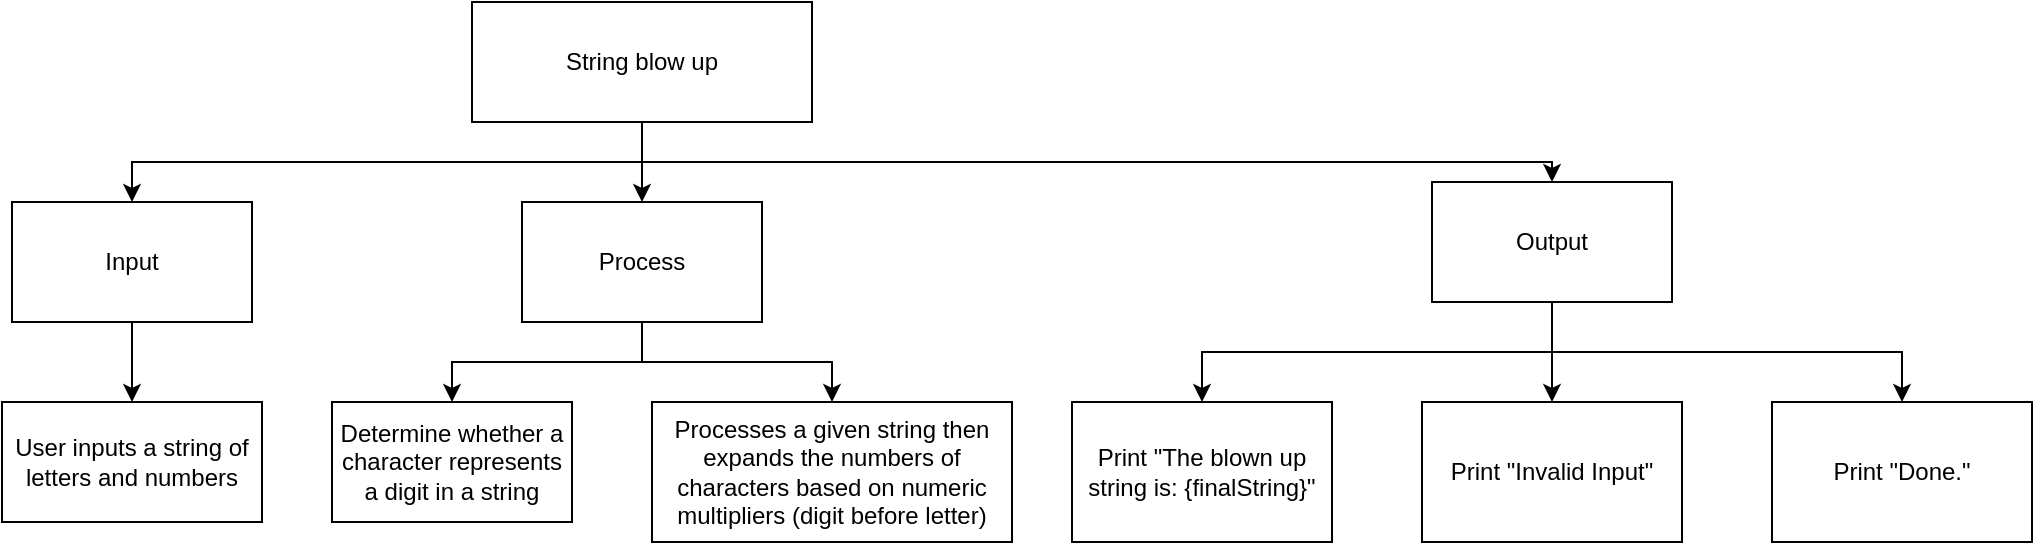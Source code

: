 <mxfile>
    <diagram id="X57YnfuRQmc_oqfZ5gvb" name="Page-1">
        <mxGraphModel dx="1326" dy="740" grid="1" gridSize="10" guides="1" tooltips="1" connect="1" arrows="1" fold="1" page="1" pageScale="1" pageWidth="827" pageHeight="1169" math="0" shadow="0">
            <root>
                <mxCell id="0"/>
                <mxCell id="1" parent="0"/>
                <mxCell id="6" style="edgeStyle=elbowEdgeStyle;html=1;entryX=0.5;entryY=0;entryDx=0;entryDy=0;elbow=vertical;rounded=0;" parent="1" source="2" target="3" edge="1">
                    <mxGeometry relative="1" as="geometry"/>
                </mxCell>
                <mxCell id="7" style="edgeStyle=elbowEdgeStyle;rounded=0;elbow=vertical;html=1;" parent="1" source="2" target="4" edge="1">
                    <mxGeometry relative="1" as="geometry"/>
                </mxCell>
                <mxCell id="8" style="edgeStyle=elbowEdgeStyle;rounded=0;elbow=vertical;html=1;entryX=0.5;entryY=0;entryDx=0;entryDy=0;" parent="1" source="2" target="5" edge="1">
                    <mxGeometry relative="1" as="geometry">
                        <Array as="points">
                            <mxPoint x="490" y="180"/>
                        </Array>
                    </mxGeometry>
                </mxCell>
                <mxCell id="2" value="String blow up" style="rounded=0;whiteSpace=wrap;html=1;" parent="1" vertex="1">
                    <mxGeometry x="290" y="100" width="170" height="60" as="geometry"/>
                </mxCell>
                <mxCell id="10" style="edgeStyle=elbowEdgeStyle;rounded=0;elbow=vertical;html=1;" parent="1" source="3" target="9" edge="1">
                    <mxGeometry relative="1" as="geometry"/>
                </mxCell>
                <mxCell id="3" value="Input" style="rounded=0;whiteSpace=wrap;html=1;" parent="1" vertex="1">
                    <mxGeometry x="60" y="200" width="120" height="60" as="geometry"/>
                </mxCell>
                <mxCell id="12" style="edgeStyle=elbowEdgeStyle;rounded=0;elbow=vertical;html=1;entryX=0.5;entryY=0;entryDx=0;entryDy=0;" parent="1" source="4" target="11" edge="1">
                    <mxGeometry relative="1" as="geometry"/>
                </mxCell>
                <mxCell id="14" style="edgeStyle=elbowEdgeStyle;rounded=0;elbow=vertical;html=1;entryX=0.5;entryY=0;entryDx=0;entryDy=0;" parent="1" source="4" target="13" edge="1">
                    <mxGeometry relative="1" as="geometry"/>
                </mxCell>
                <mxCell id="4" value="Process" style="rounded=0;whiteSpace=wrap;html=1;" parent="1" vertex="1">
                    <mxGeometry x="315" y="200" width="120" height="60" as="geometry"/>
                </mxCell>
                <mxCell id="20" style="edgeStyle=elbowEdgeStyle;rounded=0;elbow=vertical;html=1;" parent="1" source="5" target="19" edge="1">
                    <mxGeometry relative="1" as="geometry"/>
                </mxCell>
                <mxCell id="22" style="edgeStyle=elbowEdgeStyle;rounded=0;elbow=vertical;html=1;entryX=0.5;entryY=0;entryDx=0;entryDy=0;" parent="1" source="5" target="21" edge="1">
                    <mxGeometry relative="1" as="geometry"/>
                </mxCell>
                <mxCell id="24" style="edgeStyle=elbowEdgeStyle;rounded=0;elbow=vertical;html=1;" parent="1" source="5" target="23" edge="1">
                    <mxGeometry relative="1" as="geometry"/>
                </mxCell>
                <mxCell id="5" value="Output" style="rounded=0;whiteSpace=wrap;html=1;" parent="1" vertex="1">
                    <mxGeometry x="770" y="190" width="120" height="60" as="geometry"/>
                </mxCell>
                <mxCell id="9" value="User inputs a string of letters and numbers" style="rounded=0;whiteSpace=wrap;html=1;" parent="1" vertex="1">
                    <mxGeometry x="55" y="300" width="130" height="60" as="geometry"/>
                </mxCell>
                <mxCell id="11" value="Determine whether a character represents a digit in a string" style="rounded=0;whiteSpace=wrap;html=1;" parent="1" vertex="1">
                    <mxGeometry x="220" y="300" width="120" height="60" as="geometry"/>
                </mxCell>
                <mxCell id="13" value="Processes a given string then expands the numbers of characters based on numeric multipliers (digit before letter)" style="rounded=0;whiteSpace=wrap;html=1;" parent="1" vertex="1">
                    <mxGeometry x="380" y="300" width="180" height="70" as="geometry"/>
                </mxCell>
                <mxCell id="19" value="Print &quot;The blown up string is: {finalString}&quot;" style="rounded=0;whiteSpace=wrap;html=1;" parent="1" vertex="1">
                    <mxGeometry x="590" y="300" width="130" height="70" as="geometry"/>
                </mxCell>
                <mxCell id="21" value="Print &quot;Invalid Input&quot;" style="rounded=0;whiteSpace=wrap;html=1;" parent="1" vertex="1">
                    <mxGeometry x="765" y="300" width="130" height="70" as="geometry"/>
                </mxCell>
                <mxCell id="23" value="Print &quot;Done.&quot;" style="rounded=0;whiteSpace=wrap;html=1;" parent="1" vertex="1">
                    <mxGeometry x="940" y="300" width="130" height="70" as="geometry"/>
                </mxCell>
            </root>
        </mxGraphModel>
    </diagram>
</mxfile>